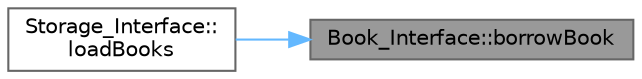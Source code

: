 digraph "Book_Interface::borrowBook"
{
 // LATEX_PDF_SIZE
  bgcolor="transparent";
  edge [fontname=Helvetica,fontsize=10,labelfontname=Helvetica,labelfontsize=10];
  node [fontname=Helvetica,fontsize=10,shape=box,height=0.2,width=0.4];
  rankdir="RL";
  Node1 [id="Node000001",label="Book_Interface::borrowBook",height=0.2,width=0.4,color="gray40", fillcolor="grey60", style="filled", fontcolor="black",tooltip="Marks the book as borrowed."];
  Node1 -> Node2 [id="edge1_Node000001_Node000002",dir="back",color="steelblue1",style="solid",tooltip=" "];
  Node2 [id="Node000002",label="Storage_Interface::\lloadBooks",height=0.2,width=0.4,color="grey40", fillcolor="white", style="filled",URL="$class_storage___interface.html#a79e8e193c31fed0acd409b8413908c29",tooltip="Loads books from the storage file into a vector."];
}
